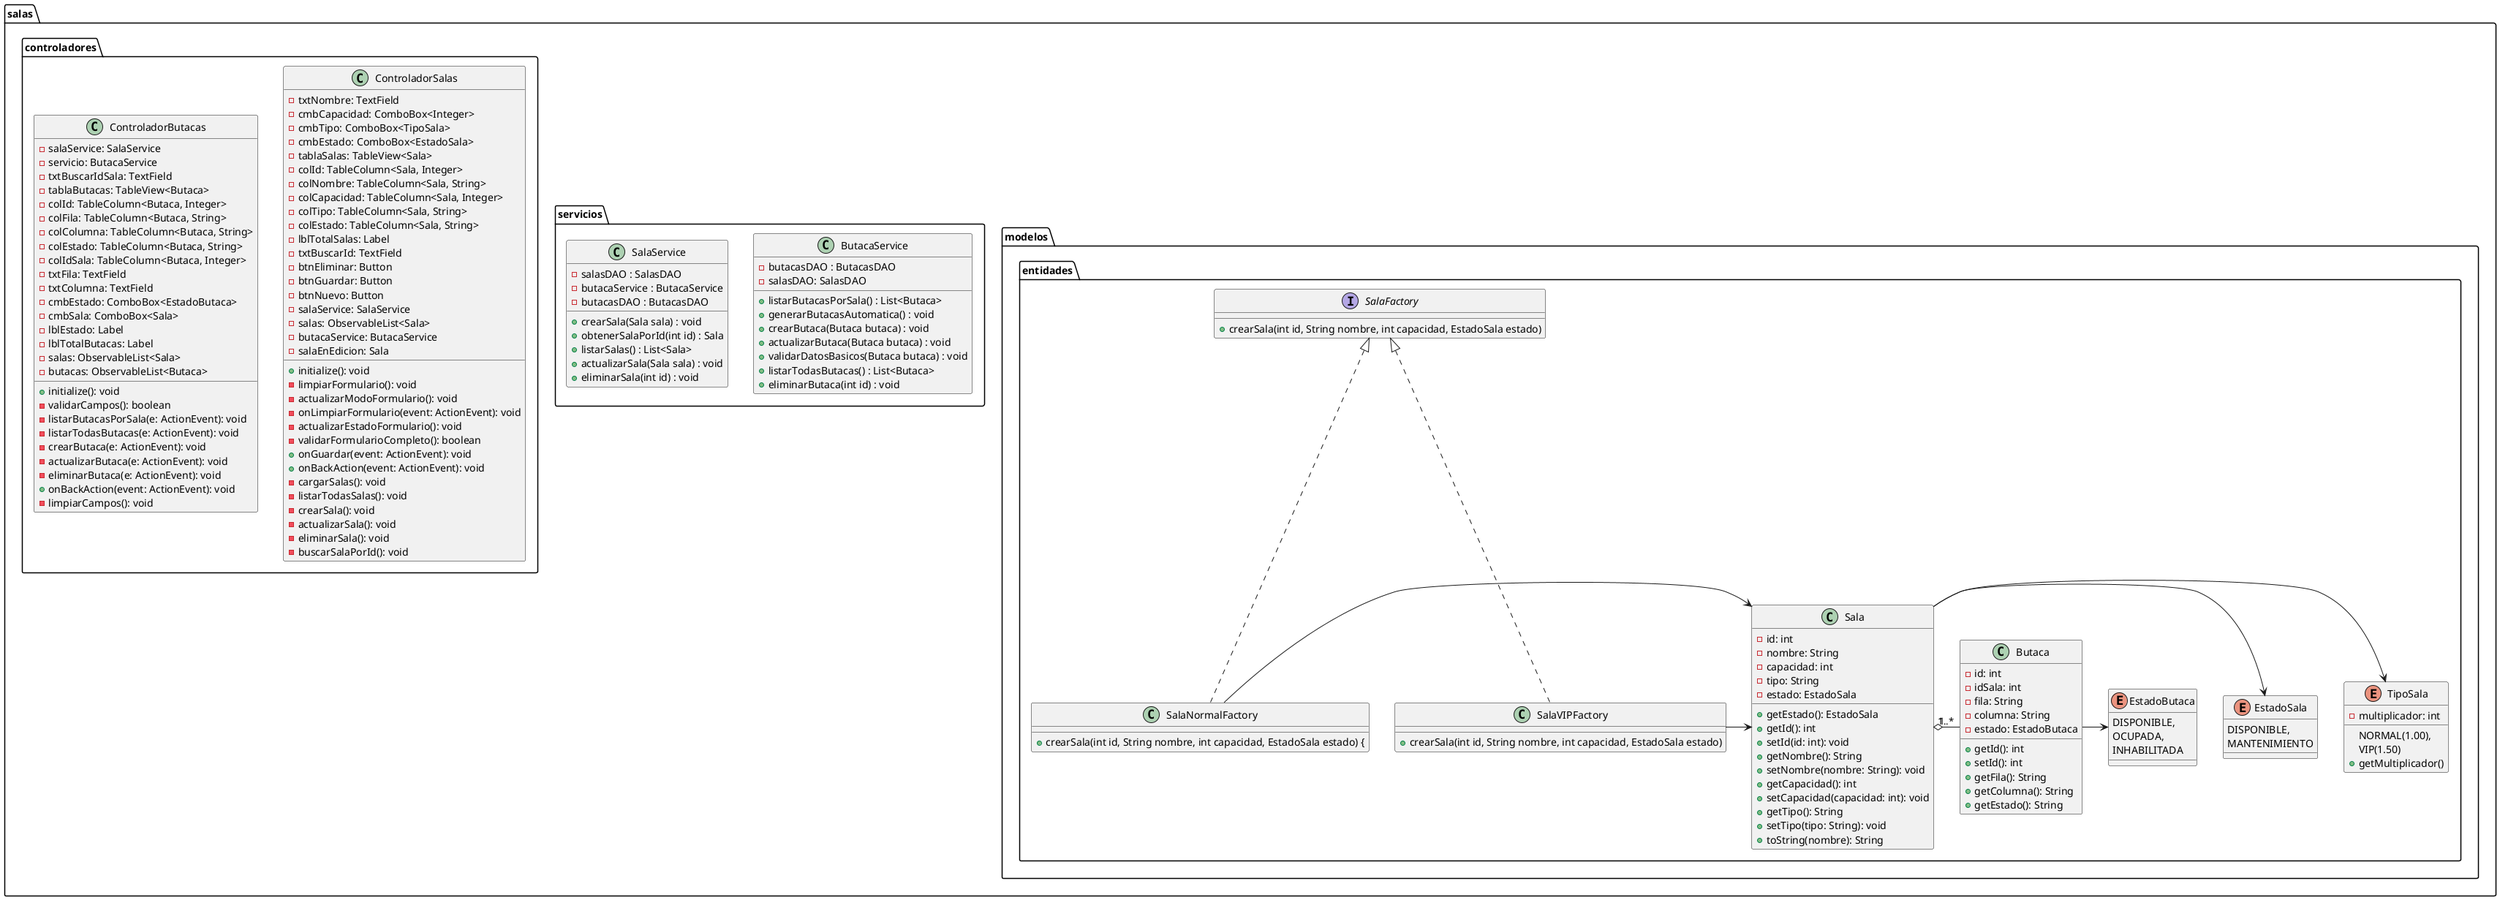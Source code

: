 @startuml
'https://plantuml.com/class-diagram
package salas {
package modelos {
package entidades{
    class Sala {
        -id: int
        -nombre: String
        -capacidad: int
        -tipo: String
        -estado: EstadoSala
        +getEstado(): EstadoSala
        +getId(): int
        +setId(id: int): void
        +getNombre(): String
        +setNombre(nombre: String): void
        +getCapacidad(): int
        +setCapacidad(capacidad: int): void
        +getTipo(): String
        +setTipo(tipo: String): void
        +toString(nombre): String
    }
   class Butaca {
   -id: int
   -idSala: int
   -fila: String
   -columna: String
   -estado: EstadoButaca
   +getId(): int
   +setId(): int
   +getFila(): String
   +getColumna(): String
   +getEstado(): String
   }
   enum EstadoSala{
   DISPONIBLE,
   MANTENIMIENTO
   }
   enum EstadoButaca{
   DISPONIBLE,
   OCUPADA,
   INHABILITADA
   }
   interface SalaFactory{
   +crearSala(int id, String nombre, int capacidad, EstadoSala estado)
   }
   class SalaNormalFactory implements SalaFactory{
   +crearSala(int id, String nombre, int capacidad, EstadoSala estado) {
   }
   class SalaVIPFactory implements SalaFactory{
   +crearSala(int id, String nombre, int capacidad, EstadoSala estado)
   }
   enum TipoSala{
   -multiplicador: int
   NORMAL(1.00),
   VIP(1.50)
   +getMultiplicador()
   }
   }
    }
    Sala -> TipoSala
    SalaNormalFactory -> Sala
    SalaVIPFactory -> Sala
    Sala -> EstadoSala
    Sala"1" o- "1..*"Butaca
    Butaca -> EstadoButaca
    package servicios{
    class ButacaService{
    -butacasDAO : ButacasDAO
    -salasDAO: SalasDAO
    +listarButacasPorSala() : List<Butaca>
    +generarButacasAutomatica() : void
    +crearButaca(Butaca butaca) : void
    +actualizarButaca(Butaca butaca) : void
    +validarDatosBasicos(Butaca butaca) : void
    +listarTodasButacas() : List<Butaca>
    +eliminarButaca(int id) : void
    }
    class SalaService{
    -salasDAO : SalasDAO
    -butacaService : ButacaService
    -butacasDAO : ButacasDAO
    +crearSala(Sala sala) : void
    +obtenerSalaPorId(int id) : Sala
    +listarSalas() : List<Sala>
    +actualizarSala(Sala sala) : void
    +eliminarSala(int id) : void
    }
    }
    package controladores{
    class ControladorSalas {
        -txtNombre: TextField
        -cmbCapacidad: ComboBox<Integer>
        -cmbTipo: ComboBox<TipoSala>
        -cmbEstado: ComboBox<EstadoSala>
        -tablaSalas: TableView<Sala>
        -colId: TableColumn<Sala, Integer>
        -colNombre: TableColumn<Sala, String>
        -colCapacidad: TableColumn<Sala, Integer>
        -colTipo: TableColumn<Sala, String>
        -colEstado: TableColumn<Sala, String>
        -lblTotalSalas: Label
        -txtBuscarId: TextField
        -btnEliminar: Button
        -btnGuardar: Button
        -btnNuevo: Button
        -salaService: SalaService
        -salas: ObservableList<Sala>
        -butacaService: ButacaService
        -salaEnEdicion: Sala
        +initialize(): void
        -limpiarFormulario(): void
        -actualizarModoFormulario(): void
        -onLimpiarFormulario(event: ActionEvent): void
        -actualizarEstadoFormulario(): void
        -validarFormularioCompleto(): boolean
        +onGuardar(event: ActionEvent): void
        +onBackAction(event: ActionEvent): void
        -cargarSalas(): void
        -listarTodasSalas(): void
        -crearSala(): void
        -actualizarSala(): void
        -eliminarSala(): void
        -buscarSalaPorId(): void
    }
    class ControladorButacas {
        -salaService: SalaService
        -servicio: ButacaService
        -txtBuscarIdSala: TextField
        -tablaButacas: TableView<Butaca>
        -colId: TableColumn<Butaca, Integer>
        -colFila: TableColumn<Butaca, String>
        -colColumna: TableColumn<Butaca, String>
        -colEstado: TableColumn<Butaca, String>
        -colIdSala: TableColumn<Butaca, Integer>
        -txtFila: TextField
        -txtColumna: TextField
        -cmbEstado: ComboBox<EstadoButaca>
        -cmbSala: ComboBox<Sala>
        -lblEstado: Label
        -lblTotalButacas: Label
        -salas: ObservableList<Sala>
        -butacas: ObservableList<Butaca>
        +initialize(): void
        -validarCampos(): boolean
        -listarButacasPorSala(e: ActionEvent): void
        -listarTodasButacas(e: ActionEvent): void
        -crearButaca(e: ActionEvent): void
        -actualizarButaca(e: ActionEvent): void
        -eliminarButaca(e: ActionEvent): void
        +onBackAction(event: ActionEvent): void
        -limpiarCampos(): void
    }
    }
}
@enduml